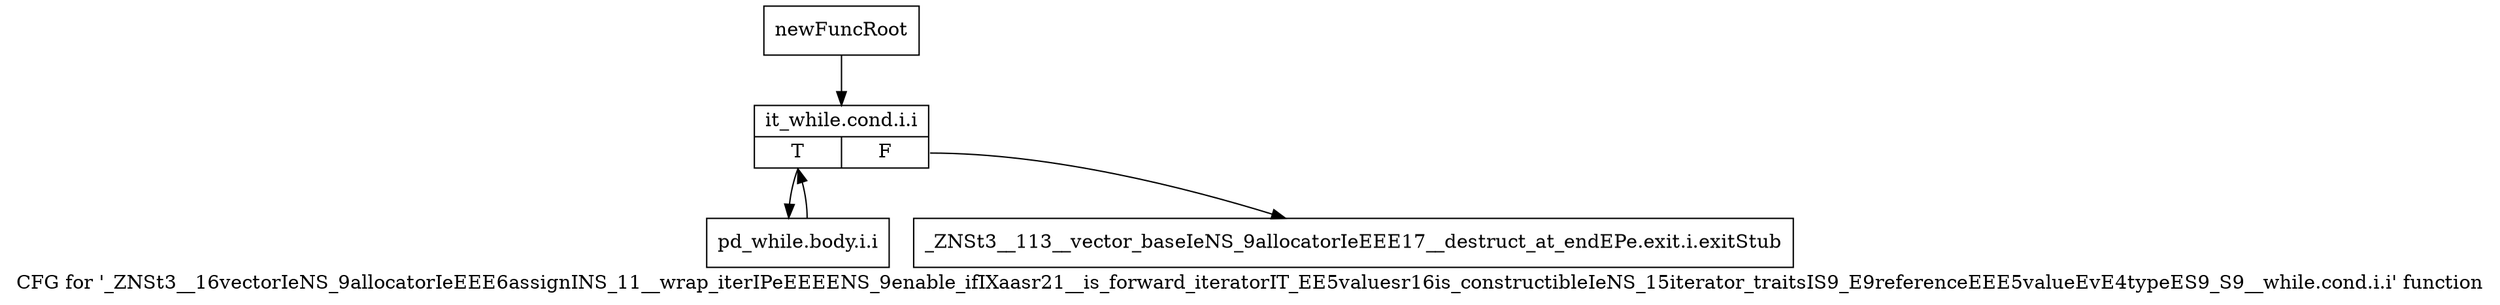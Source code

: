 digraph "CFG for '_ZNSt3__16vectorIeNS_9allocatorIeEEE6assignINS_11__wrap_iterIPeEEEENS_9enable_ifIXaasr21__is_forward_iteratorIT_EE5valuesr16is_constructibleIeNS_15iterator_traitsIS9_E9referenceEEE5valueEvE4typeES9_S9__while.cond.i.i' function" {
	label="CFG for '_ZNSt3__16vectorIeNS_9allocatorIeEEE6assignINS_11__wrap_iterIPeEEEENS_9enable_ifIXaasr21__is_forward_iteratorIT_EE5valuesr16is_constructibleIeNS_15iterator_traitsIS9_E9referenceEEE5valueEvE4typeES9_S9__while.cond.i.i' function";

	Node0x96320c0 [shape=record,label="{newFuncRoot}"];
	Node0x96320c0 -> Node0x9632160;
	Node0x9632110 [shape=record,label="{_ZNSt3__113__vector_baseIeNS_9allocatorIeEEE17__destruct_at_endEPe.exit.i.exitStub}"];
	Node0x9632160 [shape=record,label="{it_while.cond.i.i|{<s0>T|<s1>F}}"];
	Node0x9632160:s0 -> Node0x96321b0;
	Node0x9632160:s1 -> Node0x9632110;
	Node0x96321b0 [shape=record,label="{pd_while.body.i.i}"];
	Node0x96321b0 -> Node0x9632160;
}
